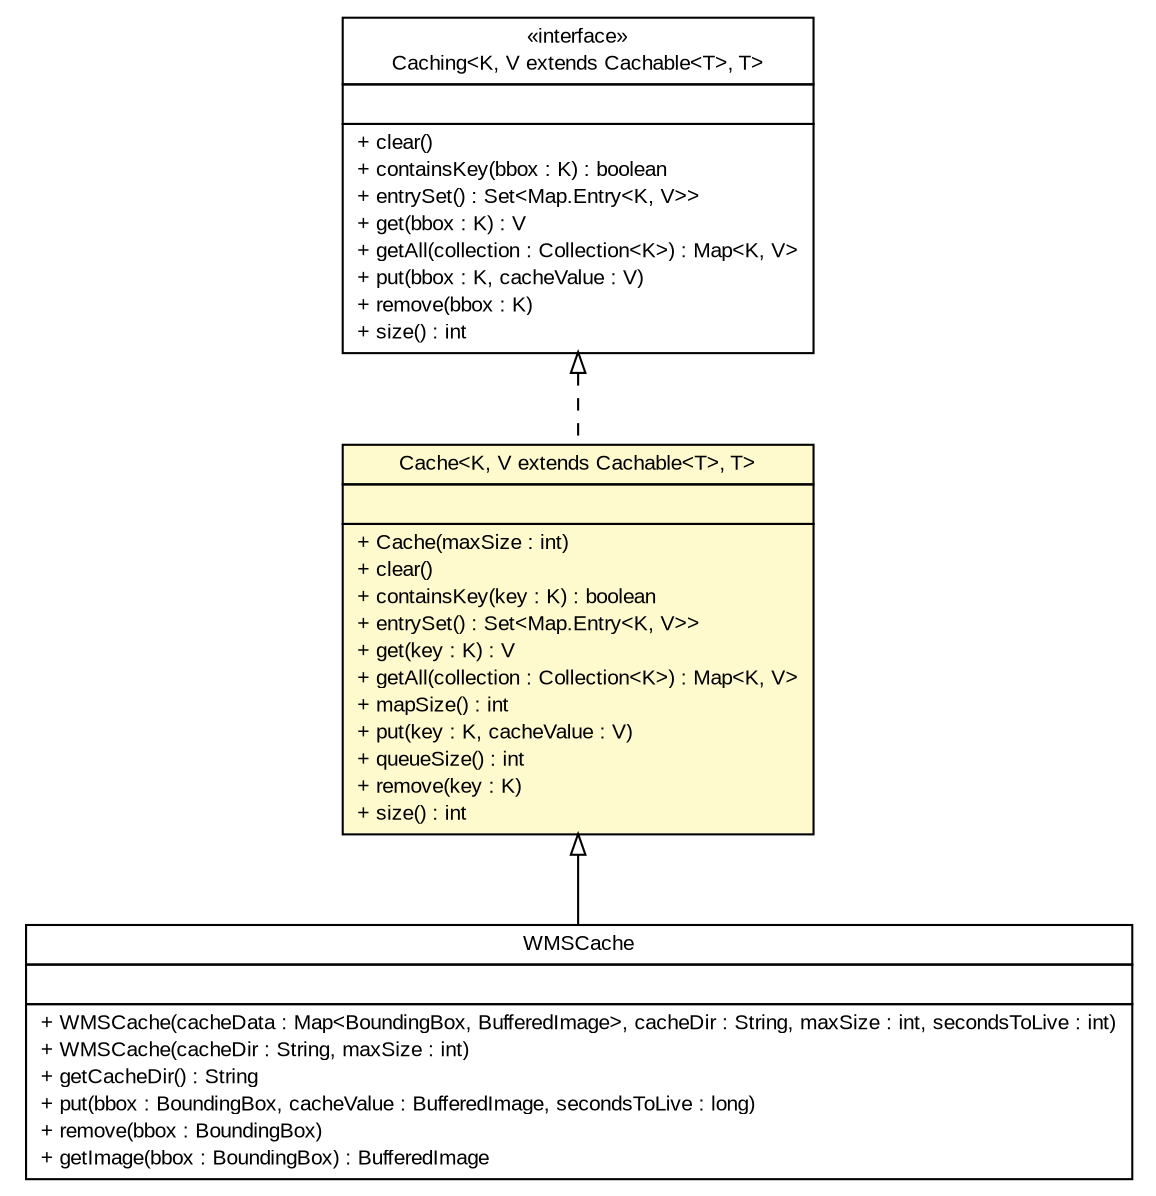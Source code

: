 #!/usr/local/bin/dot
#
# Class diagram 
# Generated by UMLGraph version R5_6 (http://www.umlgraph.org/)
#

digraph G {
	edge [fontname="arial",fontsize=10,labelfontname="arial",labelfontsize=10];
	node [fontname="arial",fontsize=10,shape=plaintext];
	nodesep=0.25;
	ranksep=0.5;
	// nl.mineleni.cbsviewer.servlet.wms.cache.WMSCache
	c1022 [label=<<table title="nl.mineleni.cbsviewer.servlet.wms.cache.WMSCache" border="0" cellborder="1" cellspacing="0" cellpadding="2" port="p" href="./WMSCache.html">
		<tr><td><table border="0" cellspacing="0" cellpadding="1">
<tr><td align="center" balign="center"> WMSCache </td></tr>
		</table></td></tr>
		<tr><td><table border="0" cellspacing="0" cellpadding="1">
<tr><td align="left" balign="left">  </td></tr>
		</table></td></tr>
		<tr><td><table border="0" cellspacing="0" cellpadding="1">
<tr><td align="left" balign="left"> + WMSCache(cacheData : Map&lt;BoundingBox, BufferedImage&gt;, cacheDir : String, maxSize : int, secondsToLive : int) </td></tr>
<tr><td align="left" balign="left"> + WMSCache(cacheDir : String, maxSize : int) </td></tr>
<tr><td align="left" balign="left"> + getCacheDir() : String </td></tr>
<tr><td align="left" balign="left"> + put(bbox : BoundingBox, cacheValue : BufferedImage, secondsToLive : long) </td></tr>
<tr><td align="left" balign="left"> + remove(bbox : BoundingBox) </td></tr>
<tr><td align="left" balign="left"> + getImage(bbox : BoundingBox) : BufferedImage </td></tr>
		</table></td></tr>
		</table>>, URL="./WMSCache.html", fontname="arial", fontcolor="black", fontsize=10.0];
	// nl.mineleni.cbsviewer.servlet.wms.cache.Caching<K, V extends nl.mineleni.cbsviewer.servlet.wms.cache.Cachable<T>, T>
	c1023 [label=<<table title="nl.mineleni.cbsviewer.servlet.wms.cache.Caching" border="0" cellborder="1" cellspacing="0" cellpadding="2" port="p" href="./Caching.html">
		<tr><td><table border="0" cellspacing="0" cellpadding="1">
<tr><td align="center" balign="center"> &#171;interface&#187; </td></tr>
<tr><td align="center" balign="center"> Caching&lt;K, V extends Cachable&lt;T&gt;, T&gt; </td></tr>
		</table></td></tr>
		<tr><td><table border="0" cellspacing="0" cellpadding="1">
<tr><td align="left" balign="left">  </td></tr>
		</table></td></tr>
		<tr><td><table border="0" cellspacing="0" cellpadding="1">
<tr><td align="left" balign="left"> + clear() </td></tr>
<tr><td align="left" balign="left"> + containsKey(bbox : K) : boolean </td></tr>
<tr><td align="left" balign="left"> + entrySet() : Set&lt;Map.Entry&lt;K, V&gt;&gt; </td></tr>
<tr><td align="left" balign="left"> + get(bbox : K) : V </td></tr>
<tr><td align="left" balign="left"> + getAll(collection : Collection&lt;K&gt;) : Map&lt;K, V&gt; </td></tr>
<tr><td align="left" balign="left"> + put(bbox : K, cacheValue : V) </td></tr>
<tr><td align="left" balign="left"> + remove(bbox : K) </td></tr>
<tr><td align="left" balign="left"> + size() : int </td></tr>
		</table></td></tr>
		</table>>, URL="./Caching.html", fontname="arial", fontcolor="black", fontsize=10.0];
	// nl.mineleni.cbsviewer.servlet.wms.cache.Cache<K, V extends nl.mineleni.cbsviewer.servlet.wms.cache.Cachable<T>, T>
	c1025 [label=<<table title="nl.mineleni.cbsviewer.servlet.wms.cache.Cache" border="0" cellborder="1" cellspacing="0" cellpadding="2" port="p" bgcolor="lemonChiffon" href="./Cache.html">
		<tr><td><table border="0" cellspacing="0" cellpadding="1">
<tr><td align="center" balign="center"> Cache&lt;K, V extends Cachable&lt;T&gt;, T&gt; </td></tr>
		</table></td></tr>
		<tr><td><table border="0" cellspacing="0" cellpadding="1">
<tr><td align="left" balign="left">  </td></tr>
		</table></td></tr>
		<tr><td><table border="0" cellspacing="0" cellpadding="1">
<tr><td align="left" balign="left"> + Cache(maxSize : int) </td></tr>
<tr><td align="left" balign="left"> + clear() </td></tr>
<tr><td align="left" balign="left"> + containsKey(key : K) : boolean </td></tr>
<tr><td align="left" balign="left"> + entrySet() : Set&lt;Map.Entry&lt;K, V&gt;&gt; </td></tr>
<tr><td align="left" balign="left"> + get(key : K) : V </td></tr>
<tr><td align="left" balign="left"> + getAll(collection : Collection&lt;K&gt;) : Map&lt;K, V&gt; </td></tr>
<tr><td align="left" balign="left"> + mapSize() : int </td></tr>
<tr><td align="left" balign="left"> + put(key : K, cacheValue : V) </td></tr>
<tr><td align="left" balign="left"> + queueSize() : int </td></tr>
<tr><td align="left" balign="left"> + remove(key : K) </td></tr>
<tr><td align="left" balign="left"> + size() : int </td></tr>
		</table></td></tr>
		</table>>, URL="./Cache.html", fontname="arial", fontcolor="black", fontsize=10.0];
	//nl.mineleni.cbsviewer.servlet.wms.cache.WMSCache extends nl.mineleni.cbsviewer.servlet.wms.cache.Cache<org.opengis.geometry.BoundingBox, nl.mineleni.cbsviewer.servlet.wms.cache.CacheImage, java.awt.image.BufferedImage>
	c1025:p -> c1022:p [dir=back,arrowtail=empty];
	//nl.mineleni.cbsviewer.servlet.wms.cache.Cache<K, V extends nl.mineleni.cbsviewer.servlet.wms.cache.Cachable<T>, T> implements nl.mineleni.cbsviewer.servlet.wms.cache.Caching<K, V extends nl.mineleni.cbsviewer.servlet.wms.cache.Cachable<T>, T>
	c1023:p -> c1025:p [dir=back,arrowtail=empty,style=dashed];
}


